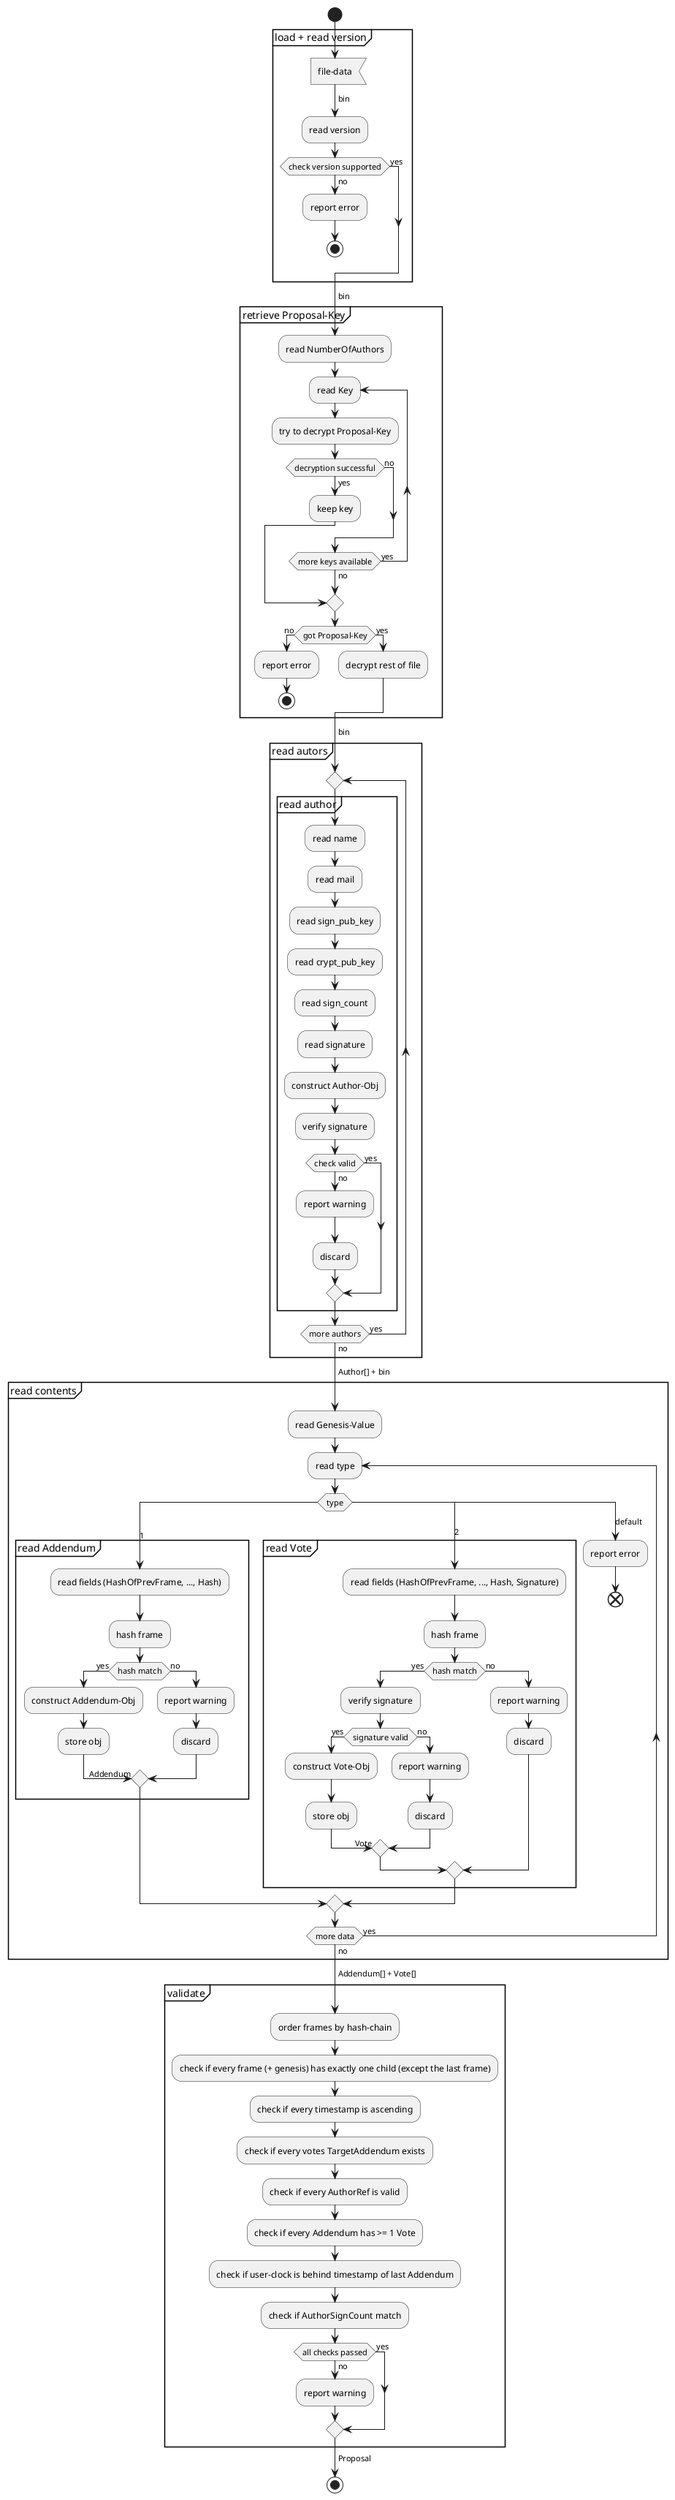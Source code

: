 @startuml

skinparam linetype ortho

start

group "load + read version"
    :file-data<
    -> bin;

    :read version;
    if (check version supported) then (no)
        :report error;
        stop
    else (yes)
    endif

    -> bin;
end group

group "retrieve Proposal-Key"
    :read NumberOfAuthors;

    repeat :read Key;
        :try to decrypt Proposal-Key;
        if (decryption successful) then (yes)
            :keep key;
            break
        else (no)
        endif
    repeat while (more keys available) is (yes) not (no)
    if (got Proposal-Key) then (no)
        :report error;
        stop
    else (yes)
        :decrypt rest of file;
        -> bin;
    endif
end group

group "read autors"
    -> bin;
    repeat
    group "read author"
        :read name;
        :read mail;
        :read sign_pub_key;
        :read crypt_pub_key;
        :read sign_count;
        :read signature;
        :construct Author-Obj;
        :verify signature;
        if (check valid) then (no)
            :report warning;
            :discard;
        else (yes)
        endif
    end group
    repeat while (more authors) is (yes) not (no)
    -> Author[] + bin;
end group

group "read contents"
    -> bin;
    :read Genesis-Value;
    repeat :read type;

    switch (type)
    case (1)
    group "read Addendum"
        :read fields (HashOfPrevFrame, ..., Hash);
        :hash frame;
        if (hash match) then (yes)
            :construct Addendum-Obj;
            :store obj;
            -> Addendum;
        else (no)
            :report warning;
            :discard;
        endif
    end group

    case (2)
    group "read Vote"
        :read fields (HashOfPrevFrame, ..., Hash, Signature);
        :hash frame;
        if (hash match) then (yes)
            :verify signature;
            if (signature valid) then (yes)
                :construct Vote-Obj;
                :store obj;
                -> Vote;
            else (no)
                :report warning;
                :discard;
            endif
        else (no)
            :report warning;
            :discard;
        endif
    end group

    case (default)
        :report error;
        end
    endswitch
    repeat while (more data) is (yes) not (no)
    -> Addendum[] + Vote[];
end group

group "validate"
    -> Author[] + Addendum[] + Vote[];
    :order frames by hash-chain;

    :check if every frame (+ genesis) has exactly one child (except the last frame);
    :check if every timestamp is ascending;
    :check if every votes TargetAddendum exists;
    :check if every AuthorRef is valid;
    :check if every Addendum has >= 1 Vote;
    :check if user-clock is behind timestamp of last Addendum;
    :check if AuthorSignCount match;

    if (all checks passed) then (no)
        :report warning;
    else (yes)
    endif

    -> Proposal;
end group

stop

@enduml
